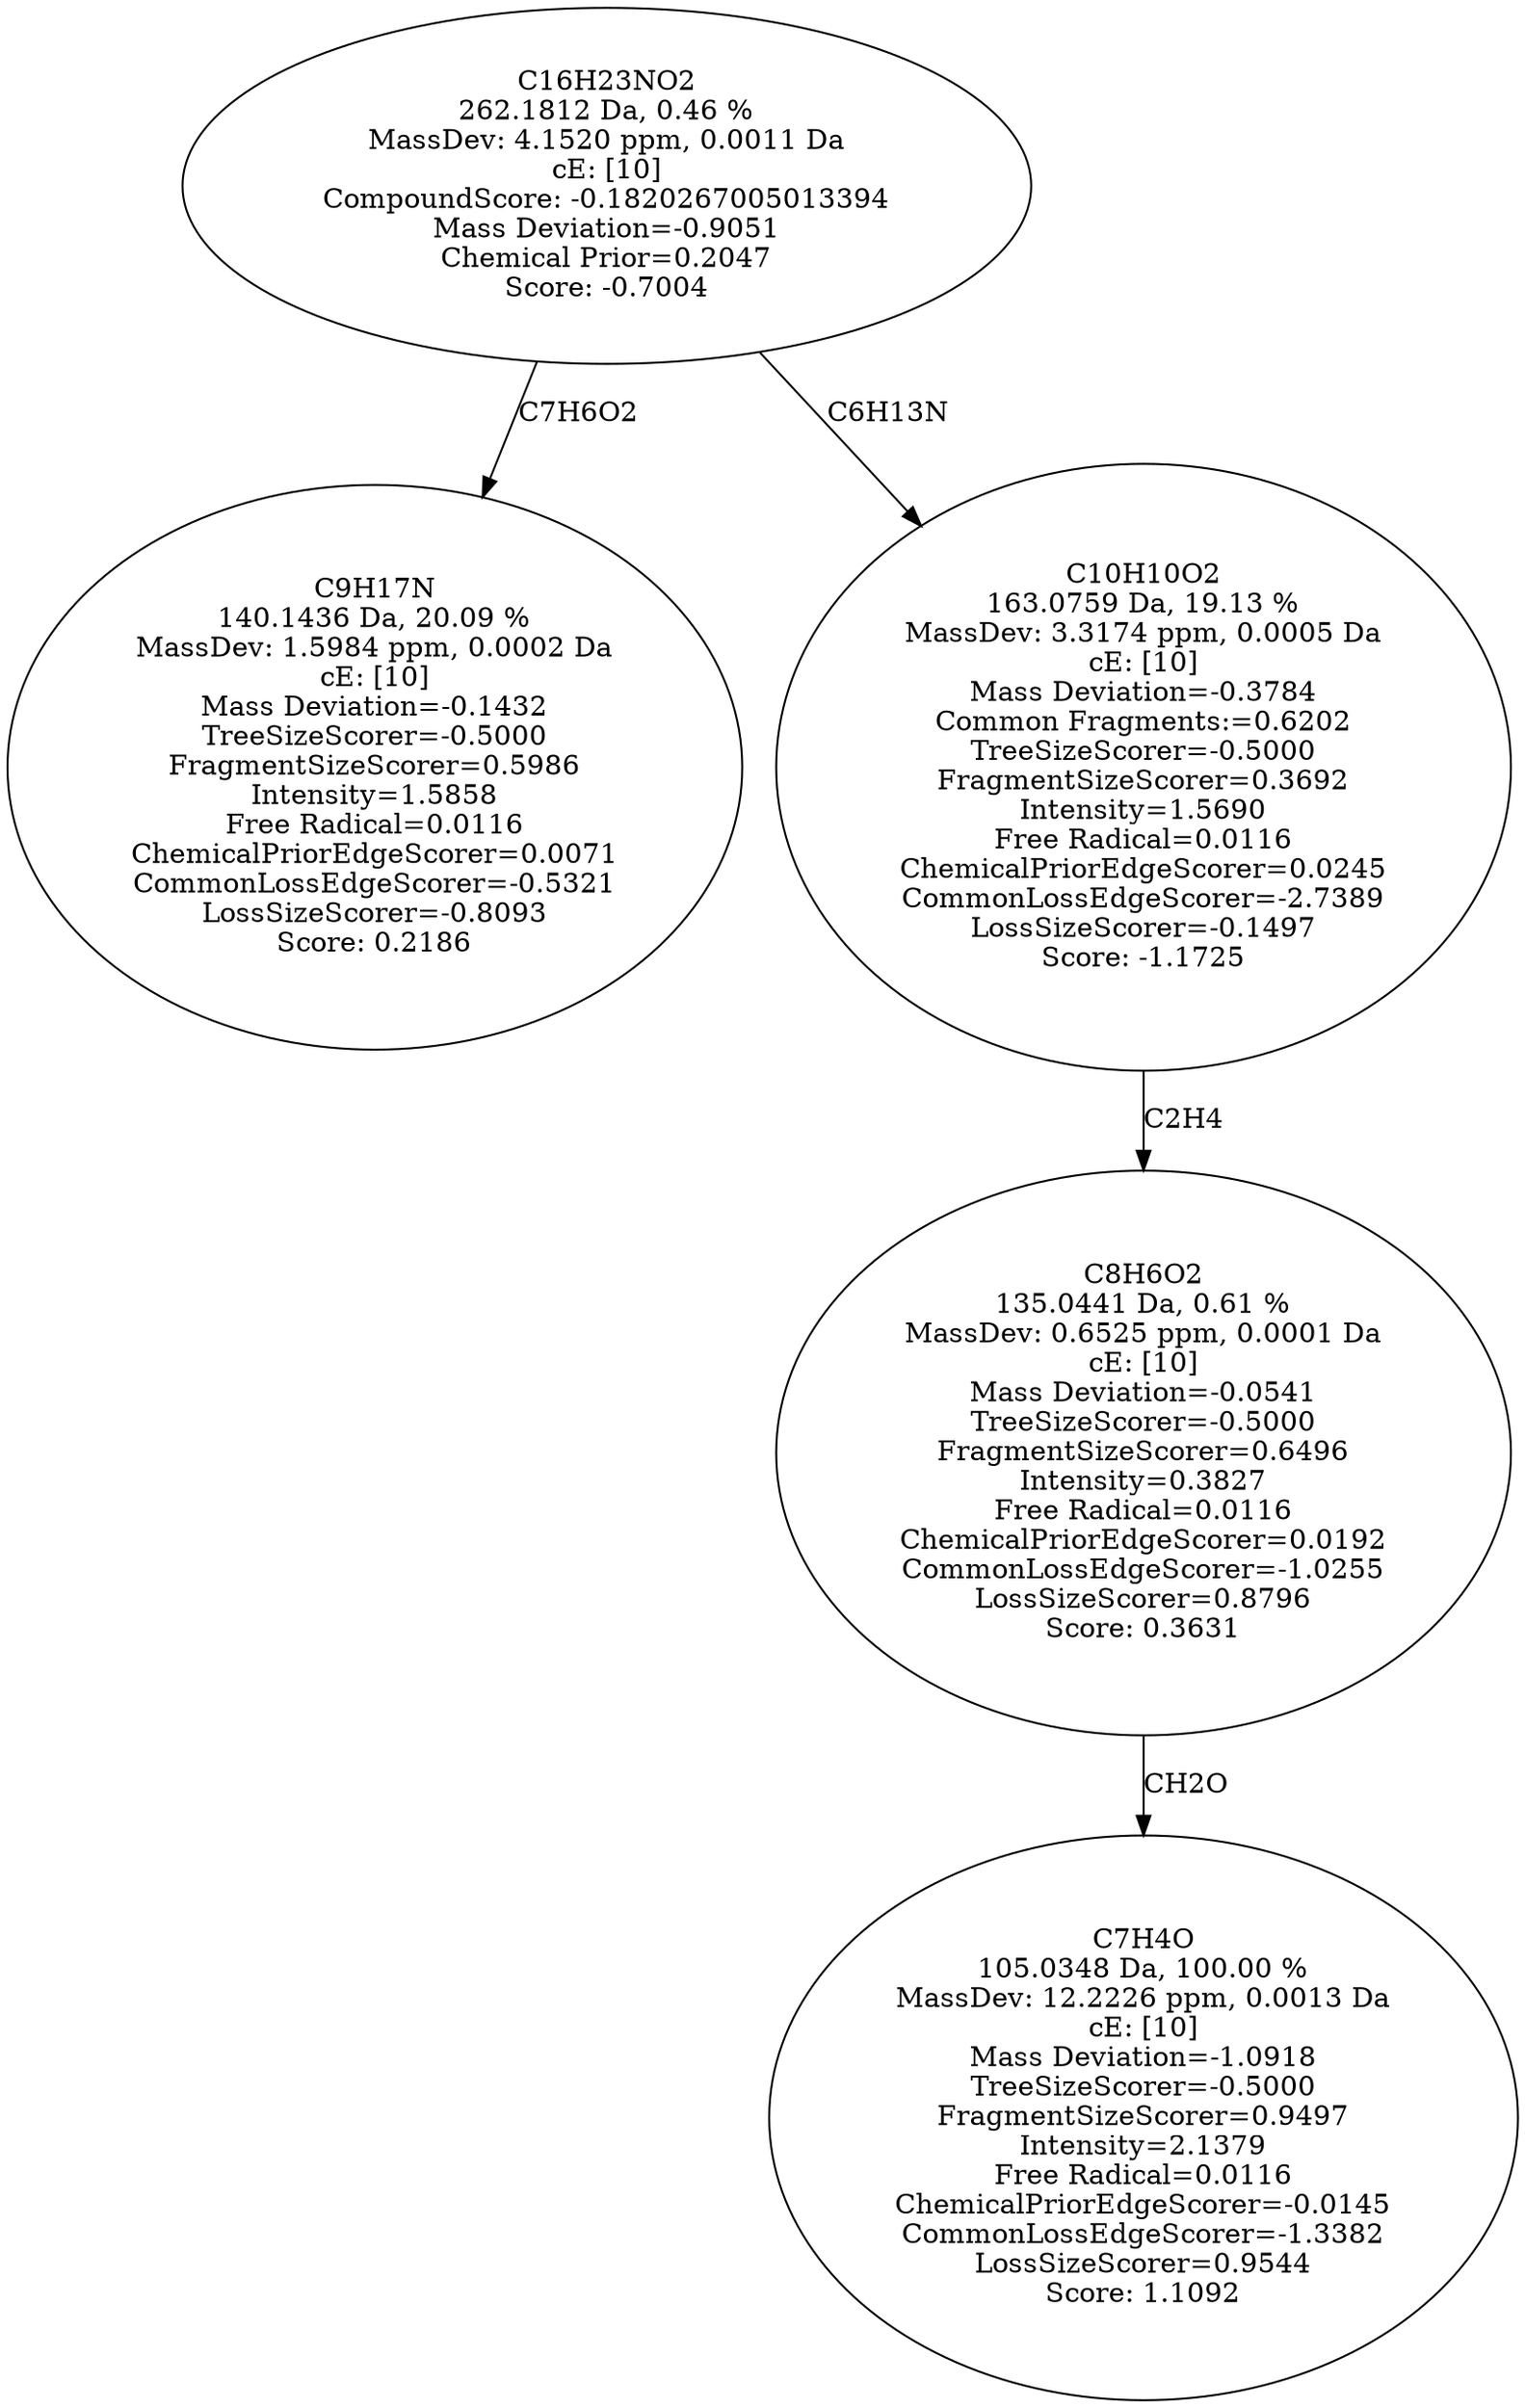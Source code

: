 strict digraph {
v1 [label="C9H17N\n140.1436 Da, 20.09 %\nMassDev: 1.5984 ppm, 0.0002 Da\ncE: [10]\nMass Deviation=-0.1432\nTreeSizeScorer=-0.5000\nFragmentSizeScorer=0.5986\nIntensity=1.5858\nFree Radical=0.0116\nChemicalPriorEdgeScorer=0.0071\nCommonLossEdgeScorer=-0.5321\nLossSizeScorer=-0.8093\nScore: 0.2186"];
v2 [label="C7H4O\n105.0348 Da, 100.00 %\nMassDev: 12.2226 ppm, 0.0013 Da\ncE: [10]\nMass Deviation=-1.0918\nTreeSizeScorer=-0.5000\nFragmentSizeScorer=0.9497\nIntensity=2.1379\nFree Radical=0.0116\nChemicalPriorEdgeScorer=-0.0145\nCommonLossEdgeScorer=-1.3382\nLossSizeScorer=0.9544\nScore: 1.1092"];
v3 [label="C8H6O2\n135.0441 Da, 0.61 %\nMassDev: 0.6525 ppm, 0.0001 Da\ncE: [10]\nMass Deviation=-0.0541\nTreeSizeScorer=-0.5000\nFragmentSizeScorer=0.6496\nIntensity=0.3827\nFree Radical=0.0116\nChemicalPriorEdgeScorer=0.0192\nCommonLossEdgeScorer=-1.0255\nLossSizeScorer=0.8796\nScore: 0.3631"];
v4 [label="C10H10O2\n163.0759 Da, 19.13 %\nMassDev: 3.3174 ppm, 0.0005 Da\ncE: [10]\nMass Deviation=-0.3784\nCommon Fragments:=0.6202\nTreeSizeScorer=-0.5000\nFragmentSizeScorer=0.3692\nIntensity=1.5690\nFree Radical=0.0116\nChemicalPriorEdgeScorer=0.0245\nCommonLossEdgeScorer=-2.7389\nLossSizeScorer=-0.1497\nScore: -1.1725"];
v5 [label="C16H23NO2\n262.1812 Da, 0.46 %\nMassDev: 4.1520 ppm, 0.0011 Da\ncE: [10]\nCompoundScore: -0.1820267005013394\nMass Deviation=-0.9051\nChemical Prior=0.2047\nScore: -0.7004"];
v5 -> v1 [label="C7H6O2"];
v3 -> v2 [label="CH2O"];
v4 -> v3 [label="C2H4"];
v5 -> v4 [label="C6H13N"];
}